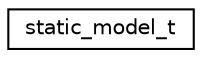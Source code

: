 digraph "Graphical Class Hierarchy"
{
 // INTERACTIVE_SVG=YES
  edge [fontname="Helvetica",fontsize="10",labelfontname="Helvetica",labelfontsize="10"];
  node [fontname="Helvetica",fontsize="10",shape=record];
  rankdir="LR";
  Node1 [label="static_model_t",height=0.2,width=0.4,color="black", fillcolor="white", style="filled",URL="$_world_8h.html#structstatic__model__t"];
}
